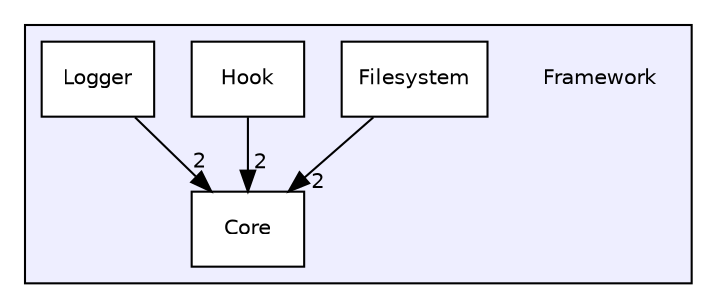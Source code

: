 digraph G {
  compound=true
  node [ fontsize="10", fontname="Helvetica"];
  edge [ labelfontsize="10", labelfontname="Helvetica"];
  subgraph clusterdir_c16df085c44558d172d971f9e77068f0 {
    graph [ bgcolor="#eeeeff", pencolor="black", label="" URL="dir_c16df085c44558d172d971f9e77068f0.html"];
    dir_c16df085c44558d172d971f9e77068f0 [shape=plaintext label="Framework"];
    dir_18e810e4117992965d590bf395a39555 [shape=box label="Core" color="black" fillcolor="white" style="filled" URL="dir_18e810e4117992965d590bf395a39555.html"];
    dir_521d21a6f1f8d708b80a04545bf8216f [shape=box label="Filesystem" color="black" fillcolor="white" style="filled" URL="dir_521d21a6f1f8d708b80a04545bf8216f.html"];
    dir_b2b1d916e94ef13250317becd61c3347 [shape=box label="Hook" color="black" fillcolor="white" style="filled" URL="dir_b2b1d916e94ef13250317becd61c3347.html"];
    dir_dc42c320abcff6aa648a931178e2d9b9 [shape=box label="Logger" color="black" fillcolor="white" style="filled" URL="dir_dc42c320abcff6aa648a931178e2d9b9.html"];
  }
  dir_dc42c320abcff6aa648a931178e2d9b9->dir_18e810e4117992965d590bf395a39555 [headlabel="2", labeldistance=1.5 headhref="dir_000004_000001.html"];
  dir_b2b1d916e94ef13250317becd61c3347->dir_18e810e4117992965d590bf395a39555 [headlabel="2", labeldistance=1.5 headhref="dir_000003_000001.html"];
  dir_521d21a6f1f8d708b80a04545bf8216f->dir_18e810e4117992965d590bf395a39555 [headlabel="2", labeldistance=1.5 headhref="dir_000002_000001.html"];
}
